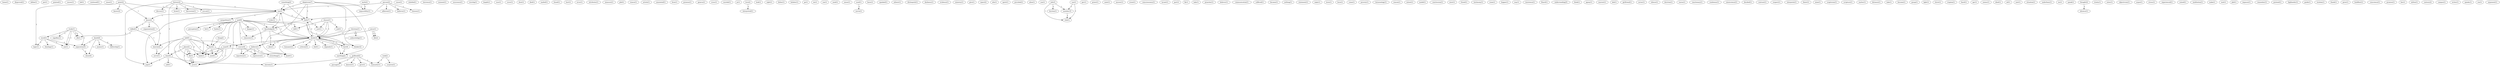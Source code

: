digraph G {
  home [ label="home(1)" ];
  disproved [ label="disproved(1)" ];
  define [ label="define(1)" ];
  put [ label="put(1)" ];
  pointed [ label="pointed(1)" ];
  causes [ label="causes(1)" ];
  bid [ label="bid(1)" ];
  continued [ label="continued(1)" ];
  cease [ label="cease(1)" ];
  study [ label="study(1)" ];
  signifies [ label="signifies(1)" ];
  word [ label="word(3)" ];
  separation [ label="separation(5)" ];
  see [ label="see(1)" ];
  clh [ label="clh(1)" ];
  cause [ label="cause(1)" ];
  person [ label="person(2)" ];
  adherent [ label="adherent(1)" ];
  believes [ label="believes(1)" ];
  chooses [ label="chooses(1)" ];
  one [ label="one(3)" ];
  faith [ label="faith(7)" ];
  rebelled [ label="rebelled(1)" ];
  lawrence [ label="lawrence(1)" ];
  moment [ label="moment(1)" ];
  assurance [ label="assurance(1)" ];
  worship [ label="worship(1)" ];
  length [ label="length(1)" ];
  race [ label="race(1)" ];
  cover [ label="cover(1)" ];
  dout [ label="dout(1)" ];
  died [ label="died(1)" ];
  mailed [ label="mailed(1)" ];
  found [ label="found(1)" ];
  hurt [ label="hurt(1)" ];
  error [ label="error(1)" ];
  attributes [ label="attributes(1)" ];
  measure [ label="measure(1)" ];
  choose [ label="choose(1)" ];
  doubt [ label="doubt(7)" ];
  end [ label="end(1)" ];
  cast [ label="cast(1)" ];
  tell [ label="tell(1)" ];
  doubt [ label="doubt(3)" ];
  phd [ label="phd(1)" ];
  stance [ label="stance(1)" ];
  article [ label="article(1)" ];
  annointed [ label="annointed(1)" ];
  form [ label="form(1)" ];
  premise [ label="premise(1)" ];
  geneva [ label="geneva(1)" ];
  cross [ label="cross(1)" ];
  suicidal [ label="suicidal(1)" ];
  jn [ label="jn(1)" ];
  something [ label="something(2)" ];
  love [ label="love(2)" ];
  interpreted [ label="interpreted(1)" ];
  look [ label="look(1)" ];
  right [ label="right(1)" ];
  father [ label="father(1)" ];
  belabor [ label="belabor(1)" ];
  go [ label="go(1)" ];
  sin [ label="sin(1)" ];
  ran [ label="ran(1)" ];
  send [ label="send(1)" ];
  sense [ label="sense(1)" ];
  man [ label="man(5)" ];
  humanist [ label="humanist(1)" ];
  criticize [ label="criticize(3)" ];
  feel [ label="feel(1)" ];
  depends [ label="depends(1)" ];
  believe [ label="believe(1)" ];
  fact [ label="fact(4)" ];
  idea [ label="idea(1)" ];
  anything [ label="anything(2)" ];
  dealt [ label="dealt(1)" ];
  thinker [ label="thinker(2)" ];
  used [ label="used(1)" ];
  movie [ label="movie(1)" ];
  basis [ label="basis(1)" ];
  spanked [ label="spanked(1)" ];
  atheist [ label="atheist(1)" ];
  distinquish [ label="distinquish(1)" ];
  darkness [ label="darkness(1)" ];
  evidence [ label="evidence(1)" ];
  ministry [ label="ministry(1)" ];
  give [ label="give(1)" ];
  reject [ label="reject(2)" ];
  skepticism [ label="skepticism(7)" ];
  impossiblity [ label="impossiblity(1)" ];
  edu [ label="edu(1)" ];
  spirit [ label="spirit(1)" ];
  provided [ label="provided(1)" ];
  adue [ label="adue(1)" ];
  history [ label="history(2)" ];
  curcuit [ label="curcuit(1)" ];
  discuss [ label="discuss(1)" ];
  brain [ label="brain(1)" ];
  discussion [ label="discussion(1)" ];
  time [ label="time(4)" ];
  pop [ label="pop(1)" ];
  son [ label="son(1)" ];
  info [ label="info(3)" ];
  duction [ label="duction(1)" ];
  member [ label="member(3)" ];
  club [ label="club(1)" ];
  gov [ label="gov(1)" ];
  point [ label="point(2)" ];
  knows [ label="knows(2)" ];
  know [ label="know(2)" ];
  logic [ label="logic(1)" ];
  priest [ label="priest(1)" ];
  saint [ label="saint(1)" ];
  answer [ label="answer(1)" ];
  event [ label="event(1)" ];
  consciousness [ label="consciousness(1)" ];
  tyrant [ label="tyrant(1)" ];
  took [ label="took(2)" ];
  humanity [ label="humanity(1)" ];
  surprise [ label="surprise(1)" ];
  part [ label="part(1)" ];
  fly [ label="fly(1)" ];
  place [ label="place(2)" ];
  die [ label="die(1)" ];
  die [ label="die(1)" ];
  need [ label="need(1)" ];
  save [ label="save(1)" ];
  lady [ label="lady(1)" ];
  preacher [ label="preacher(1)" ];
  believer [ label="believer(1)" ];
  communication [ label="communication(1)" ];
  suffered [ label="suffered(1)" ];
  became [ label="became(1)" ];
  nothing [ label="nothing(1)" ];
  hadn [ label="hadn(1)" ];
  statement [ label="statement(1)" ];
  reply [ label="reply(1)" ];
  use [ label="use(1)" ];
  term [ label="term(1)" ];
  burn [ label="burn(1)" ];
  come [ label="come(1)" ];
  poverty [ label="poverty(1)" ];
  termonology [ label="termonology(1)" ];
  reason [ label="reason(1)" ];
  extent [ label="extent(1)" ];
  model [ label="model(1)" ];
  conclussion [ label="conclussion(1)" ];
  exist [ label="exist(1)" ];
  death [ label="death(6)" ];
  means [ label="means(1)" ];
  fellowship [ label="fellowship(1)" ];
  chose [ label="chose(4)" ];
  friend [ label="friend(1)" ];
  testimony [ label="testimony(1)" ];
  room [ label="room(1)" ];
  order [ label="order(1)" ];
  knowledge [ label="knowledge(6)" ];
  sympathize [ label="sympathize(1)" ];
  hopper [ label="hopper(1)" ];
  way [ label="way(1)" ];
  insistence [ label="insistence(1)" ];
  lfoard [ label="lfoard(1)" ];
  understanding [ label="understanding(3)" ];
  christian [ label="christian(1)" ];
  acknowledge [ label="acknowledge(1)" ];
  yell [ label="yell(1)" ];
  eternity [ label="eternity(1)" ];
  think [ label="think(1)" ];
  agony [ label="agony(1)" ];
  theology [ label="theology(1)" ];
  marxist [ label="marxist(1)" ];
  hell [ label="hell(5)" ];
  fear [ label="fear(2)" ];
  course [ label="course(4)" ];
  heaven [ label="heaven(2)" ];
  serve [ label="serve(1)" ];
  heb [ label="heb(1)" ];
  girlfriend [ label="girlfriend(1)" ];
  godhead [ label="godhead(2)" ];
  kenosis [ label="kenosis(1)" ];
  gave [ label="gave(1)" ];
  passage [ label="passage(1)" ];
  savior [ label="savior(1)" ];
  silence [ label="silence(1)" ];
  doctrine [ label="doctrine(1)" ];
  myth [ label="myth(2)" ];
  warns [ label="warns(1)" ];
  reactionary [ label="reactionary(1)" ];
  condemns [ label="condemns(1)" ];
  omniscience [ label="omniscience(1)" ];
  thing [ label="thing(2)" ];
  decided [ label="decided(1)" ];
  contrast [ label="contrast(1)" ];
  respect [ label="respect(1)" ];
  use [ label="use(1)" ];
  interprete [ label="interprete(1)" ];
  theist [ label="theist(1)" ];
  mine [ label="mine(1)" ];
  everything [ label="everything(1)" ];
  repository [ label="repository(1)" ];
  repressive [ label="repressive(1)" ];
  scepticism [ label="scepticism(1)" ];
  god [ label="god(9)" ];
  danger [ label="danger(1)" ];
  presuption [ label="presuption(1)" ];
  bit [ label="bit(1)" ];
  character [ label="character(1)" ];
  faulty [ label="faulty(1)" ];
  scripture [ label="scripture(1)" ];
  matter [ label="matter(1)" ];
  distance [ label="distance(1)" ];
  take [ label="take(1)" ];
  become [ label="become(1)" ];
  grasp [ label="grasp(1)" ];
  talked [ label="talked(1)" ];
  organization [ label="organization(2)" ];
  light [ label="light(1)" ];
  christ [ label="christ(1)" ];
  virginia [ label="virginia(1)" ];
  foard [ label="foard(1)" ];
  apr [ label="apr(1)" ];
  seems [ label="seems(1)" ];
  ideal [ label="ideal(1)" ];
  nd [ label="nd(1)" ];
  met [ label="met(1)" ];
  situation [ label="situation(1)" ];
  underlines [ label="underlines(1)" ];
  isn [ label="isn(1)" ];
  speak [ label="speak(1)" ];
  thought [ label="thought(2)" ];
  absence [ label="absence(1)" ];
  trinity [ label="trinity(1)" ];
  enter [ label="enter(1)" ];
  objectivism [ label="objectivism(1)" ];
  argue [ label="argue(1)" ];
  stress [ label="stress(1)" ];
  experienced [ label="experienced(1)" ];
  coined [ label="coined(1)" ];
  study [ label="study(1)" ];
  meditation [ label="meditation(1)" ];
  make [ label="make(1)" ];
  wait [ label="wait(1)" ];
  phil [ label="phil(1)" ];
  impasse [ label="impasse(1)" ];
  remember [ label="remember(1)" ];
  pretend [ label="pretend(1)" ];
  highlander [ label="highlander(1)" ];
  guide [ label="guide(1)" ];
  wisdom [ label="wisdom(1)" ];
  thank [ label="thank(1)" ];
  grew [ label="grew(1)" ];
  buddhist [ label="buddhist(1)" ];
  conscience [ label="conscience(1)" ];
  promise [ label="promise(1)" ];
  jesus [ label="jesus(4)" ];
  life [ label="life(2)" ];
  lies [ label="lies(1)" ];
  milton [ label="milton(1)" ];
  century [ label="century(2)" ];
  campus [ label="campus(1)" ];
  writes [ label="writes(1)" ];
  jesus [ label="jesus(1)" ];
  speaks [ label="speaks(1)" ];
  rex [ label="rex(1)" ];
  argument [ label="argument(1)" ];
  study -> signifies [ label="1" ];
  study -> word [ label="1" ];
  study -> separation [ label="1" ];
  study -> see [ label="1" ];
  study -> clh [ label="1" ];
  person -> adherent [ label="1" ];
  person -> believes [ label="1" ];
  person -> chooses [ label="1" ];
  person -> one [ label="1" ];
  person -> faith [ label="1" ];
  choose -> doubt [ label="1" ];
  choose -> end [ label="1" ];
  choose -> cast [ label="1" ];
  choose -> tell [ label="1" ];
  choose -> doubt [ label="1" ];
  something -> one [ label="1" ];
  something -> faith [ label="1" ];
  love -> interpreted [ label="1" ];
  doubt -> man [ label="1" ];
  doubt -> humanist [ label="2" ];
  doubt -> one [ label="1" ];
  doubt -> faith [ label="2" ];
  doubt -> criticize [ label="2" ];
  doubt -> feel [ label="1" ];
  doubt -> depends [ label="2" ];
  doubt -> believe [ label="1" ];
  doubt -> fact [ label="1" ];
  doubt -> idea [ label="2" ];
  doubt -> anything [ label="3" ];
  doubt -> dealt [ label="1" ];
  doubt -> thinker [ label="2" ];
  used -> movie [ label="1" ];
  skepticism -> one [ label="1" ];
  skepticism -> faith [ label="1" ];
  skepticism -> believe [ label="1" ];
  skepticism -> impossiblity [ label="1" ];
  skepticism -> anything [ label="1" ];
  skepticism -> doubt [ label="1" ];
  history -> curcuit [ label="1" ];
  history -> discuss [ label="1" ];
  history -> brain [ label="1" ];
  history -> one [ label="1" ];
  history -> discussion [ label="1" ];
  history -> time [ label="1" ];
  history -> pop [ label="1" ];
  info -> duction [ label="1" ];
  info -> member [ label="1" ];
  info -> club [ label="1" ];
  point -> knows [ label="1" ];
  point -> one [ label="1" ];
  point -> know [ label="1" ];
  point -> logic [ label="1" ];
  took -> humanity [ label="1" ];
  took -> surprise [ label="1" ];
  place -> die [ label="1" ];
  place -> time [ label="1" ];
  place -> die [ label="1" ];
  place -> need [ label="1" ];
  place -> save [ label="1" ];
  die -> save [ label="1" ];
  man -> die [ label="1" ];
  man -> need [ label="1" ];
  man -> save [ label="1" ];
  man -> dealt [ label="1" ];
  man -> hadn [ label="1" ];
  use -> member [ label="1" ];
  use -> club [ label="1" ];
  member -> club [ label="1" ];
  death -> means [ label="1" ];
  death -> fellowship [ label="2" ];
  death -> separation [ label="1" ];
  death -> chose [ label="2" ];
  one -> faith [ label="2" ];
  one -> order [ label="1" ];
  one -> pop [ label="1" ];
  one -> knowledge [ label="1" ];
  one -> know [ label="1" ];
  one -> sympathize [ label="1" ];
  faith -> knowledge [ label="1" ];
  faith -> cast [ label="2" ];
  faith -> doubt [ label="2" ];
  christian -> acknowledge [ label="2" ];
  christian -> thinker [ label="2" ];
  christian -> doubt [ label="2" ];
  time -> yell [ label="1" ];
  time -> pop [ label="1" ];
  time -> eternity [ label="1" ];
  word -> logic [ label="1" ];
  word -> theology [ label="1" ];
  word -> separation [ label="1" ];
  word -> see [ label="1" ];
  hell -> die [ label="2" ];
  hell -> fear [ label="2" ];
  hell -> need [ label="2" ];
  hell -> save [ label="2" ];
  hell -> course [ label="1" ];
  hell -> hadn [ label="2" ];
  hell -> heaven [ label="1" ];
  hell -> serve [ label="1" ];
  godhead -> kenosis [ label="1" ];
  godhead -> eternity [ label="1" ];
  godhead -> humanity [ label="1" ];
  godhead -> gave [ label="1" ];
  godhead -> passage [ label="1" ];
  myth -> impossiblity [ label="1" ];
  thing -> fear [ label="1" ];
  die -> save [ label="1" ];
  believe -> everything [ label="1" ];
  believe -> repository [ label="1" ];
  believe -> repressive [ label="1" ];
  god -> fear [ label="1" ];
  god -> fact [ label="1" ];
  god -> knowledge [ label="1" ];
  god -> danger [ label="1" ];
  god -> presuption [ label="1" ];
  god -> bit [ label="1" ];
  god -> need [ label="1" ];
  god -> save [ label="1" ];
  god -> tell [ label="1" ];
  god -> course [ label="1" ];
  god -> dealt [ label="1" ];
  god -> character [ label="1" ];
  god -> hadn [ label="1" ];
  god -> doubt [ label="1" ];
  god -> faulty [ label="1" ];
  fear -> need [ label="1" ];
  fear -> save [ label="1" ];
  fear -> hadn [ label="1" ];
  fact -> anything [ label="1" ];
  fact -> doubt [ label="1" ];
  knowledge -> idea [ label="2" ];
  knowledge -> character [ label="1" ];
  knowledge -> doubt [ label="2" ];
  know -> talked [ label="1" ];
  know -> organization [ label="1" ];
  know -> heaven [ label="1" ];
  thought -> absence [ label="1" ];
  separation -> chose [ label="2" ];
  study -> see [ label="1" ];
  study -> clh [ label="1" ];
  course -> repository [ label="1" ];
  course -> repressive [ label="1" ];
  talked -> heaven [ label="1" ];
  talked -> clh [ label="1" ];
  heaven -> serve [ label="1" ];
  jesus -> doubt [ label="1" ];
  jesus -> life [ label="1" ];
  jesus -> life [ label="1" ];
}
